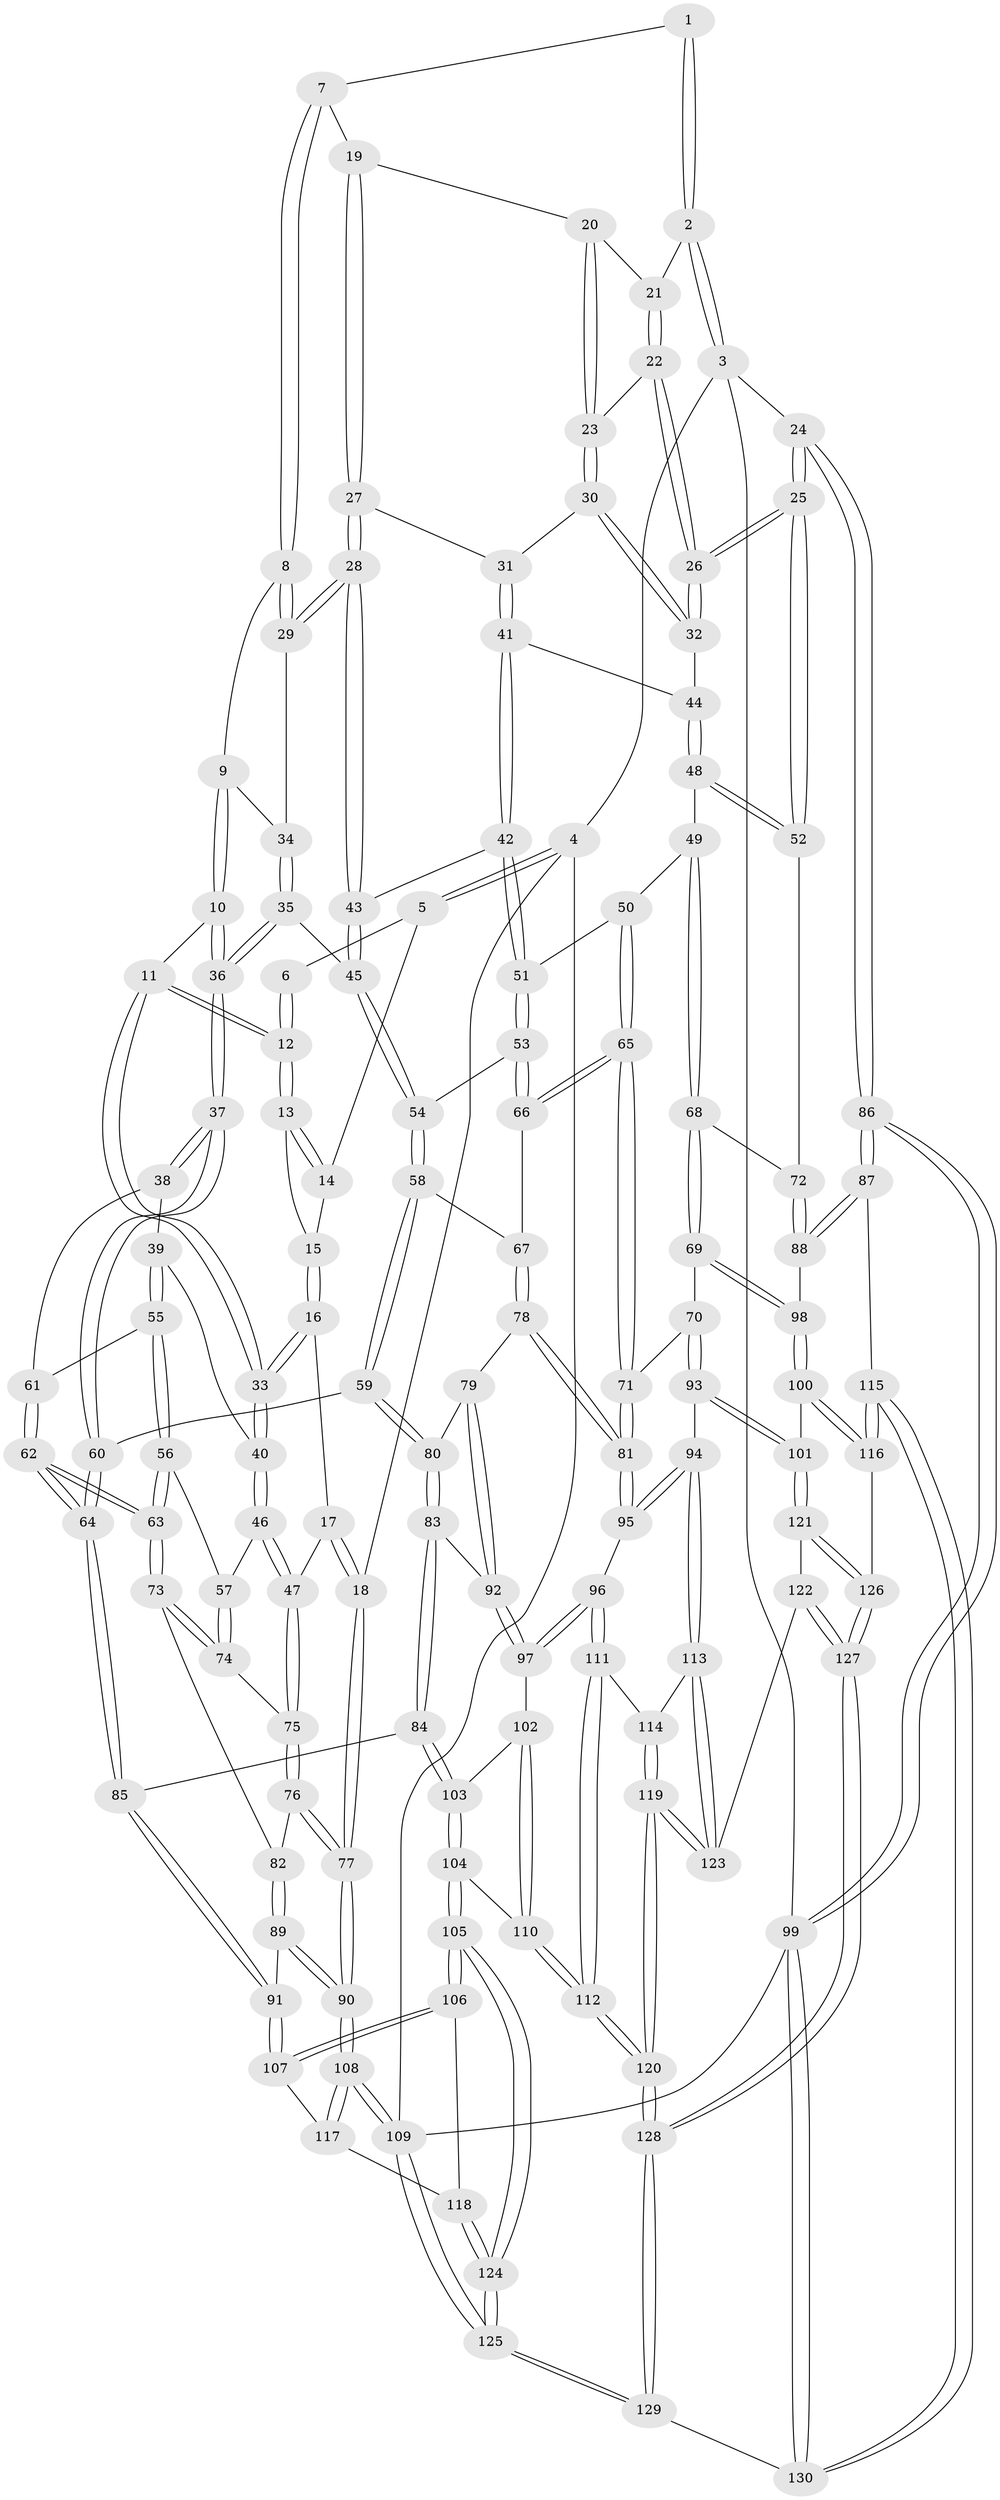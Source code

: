 // Generated by graph-tools (version 1.1) at 2025/03/03/09/25 03:03:29]
// undirected, 130 vertices, 322 edges
graph export_dot {
graph [start="1"]
  node [color=gray90,style=filled];
  1 [pos="+0.4965143710399358+0"];
  2 [pos="+1+0"];
  3 [pos="+1+0"];
  4 [pos="+0+0"];
  5 [pos="+0+0"];
  6 [pos="+0.37561297813394395+0"];
  7 [pos="+0.518899922834971+0"];
  8 [pos="+0.5264102671516789+0.10342921687238457"];
  9 [pos="+0.3730589614632765+0.17253725643167248"];
  10 [pos="+0.30935783040575493+0.1758541537295428"];
  11 [pos="+0.2871794244297535+0.17092375189955614"];
  12 [pos="+0.2787287533957292+0.13917865357951514"];
  13 [pos="+0.2673556041411364+0.13330500490458955"];
  14 [pos="+0.027166347323562226+0"];
  15 [pos="+0.15183505957796534+0.08614844326435199"];
  16 [pos="+0.011952344209024635+0.19242035539680896"];
  17 [pos="+0+0.19641630564267945"];
  18 [pos="+0+0.11493254809444625"];
  19 [pos="+0.7357370025228142+0.10224950156687022"];
  20 [pos="+0.8742945222191293+0"];
  21 [pos="+1+0"];
  22 [pos="+0.9340933569983374+0.20332871857146598"];
  23 [pos="+0.8573594465771242+0.17451248843705436"];
  24 [pos="+1+0.3840743473243597"];
  25 [pos="+1+0.38311677024905644"];
  26 [pos="+0.9795534027876565+0.29310710202375956"];
  27 [pos="+0.7008263935952425+0.1648029465578792"];
  28 [pos="+0.5934473398471476+0.1891338683943052"];
  29 [pos="+0.5921599058335738+0.1876070075958949"];
  30 [pos="+0.8221017769801838+0.21984425687960663"];
  31 [pos="+0.7742699497812218+0.2343550001228107"];
  32 [pos="+0.9251701672526274+0.28241199290357466"];
  33 [pos="+0.2324449497772608+0.2431935897178687"];
  34 [pos="+0.42545913138839486+0.22920681027064516"];
  35 [pos="+0.4883670726303494+0.3185645446954415"];
  36 [pos="+0.428796900196829+0.3586727611139966"];
  37 [pos="+0.3900994493805139+0.4144563385439485"];
  38 [pos="+0.3020555059376193+0.3556174056359226"];
  39 [pos="+0.26664963911871026+0.32617700421718576"];
  40 [pos="+0.23106357017016665+0.274725320119508"];
  41 [pos="+0.7722144835708231+0.30154179375386797"];
  42 [pos="+0.6963865664284652+0.3402928039643793"];
  43 [pos="+0.5822218272404088+0.2420020462845004"];
  44 [pos="+0.7951789246868727+0.3244293872723954"];
  45 [pos="+0.5330750226345662+0.3075157845316245"];
  46 [pos="+0.1261236997917456+0.3801555546869825"];
  47 [pos="+0.10469811930126077+0.3903693139384216"];
  48 [pos="+0.8177039733540807+0.3786231066657485"];
  49 [pos="+0.7906619156851352+0.41061933841431353"];
  50 [pos="+0.7393791755354059+0.41363547779858023"];
  51 [pos="+0.690443200565219+0.36753187066566817"];
  52 [pos="+0.9911650194879741+0.4302987946918228"];
  53 [pos="+0.65626710125423+0.4002469742684191"];
  54 [pos="+0.5404336334088685+0.3221226629474802"];
  55 [pos="+0.234904300220015+0.4074173761624563"];
  56 [pos="+0.2148823523006265+0.42926926905043233"];
  57 [pos="+0.21299625680753767+0.42879338841699416"];
  58 [pos="+0.5667408605126119+0.4630111362034095"];
  59 [pos="+0.4379519405102162+0.47628270847291626"];
  60 [pos="+0.3914125193594956+0.46043768760234133"];
  61 [pos="+0.2597946305049779+0.4232405329289306"];
  62 [pos="+0.29130097274244937+0.5300604708136578"];
  63 [pos="+0.27773589847462793+0.525272786457416"];
  64 [pos="+0.32298518035507073+0.545009041521016"];
  65 [pos="+0.6991389795622254+0.5080147647220418"];
  66 [pos="+0.6395731493126734+0.45536098534505076"];
  67 [pos="+0.5695524783555955+0.4647945389789065"];
  68 [pos="+0.7976040320217255+0.560398740604252"];
  69 [pos="+0.7952421132906442+0.5629268542120572"];
  70 [pos="+0.7342682490681058+0.5480791953465197"];
  71 [pos="+0.7156359868125733+0.5380790470543776"];
  72 [pos="+0.9281415472865702+0.48932043711055156"];
  73 [pos="+0.24642480759403462+0.5239091587660614"];
  74 [pos="+0.17599956674865733+0.4723789603700837"];
  75 [pos="+0.07916477568602348+0.44349763459657576"];
  76 [pos="+0.06905756058463038+0.4555904536859238"];
  77 [pos="+0+0.5866026178742839"];
  78 [pos="+0.5706194430754572+0.5914643127741961"];
  79 [pos="+0.5121318233365062+0.5767072357605386"];
  80 [pos="+0.4957814048807681+0.5567471774415513"];
  81 [pos="+0.577410589022088+0.5994985760424688"];
  82 [pos="+0.15720326743823362+0.5475391401346386"];
  83 [pos="+0.3655494333403403+0.6099934761372849"];
  84 [pos="+0.346004377026085+0.6022218160258133"];
  85 [pos="+0.32515081642916116+0.5854827584420514"];
  86 [pos="+1+0.7565773499153153"];
  87 [pos="+1+0.7646390271666454"];
  88 [pos="+0.9488229594031629+0.6826847686800112"];
  89 [pos="+0.13089946372429184+0.6361273851992921"];
  90 [pos="+0+0.6238234425538884"];
  91 [pos="+0.22018932818678863+0.700450820272982"];
  92 [pos="+0.42629858704294+0.6360408747719267"];
  93 [pos="+0.6325070845982071+0.7213039755616817"];
  94 [pos="+0.6311159974936942+0.7210435583939755"];
  95 [pos="+0.5804840692985723+0.6665139948646004"];
  96 [pos="+0.476079290720618+0.696333941108615"];
  97 [pos="+0.47366647701746994+0.6944734311203346"];
  98 [pos="+0.8111715686553501+0.6282945799008387"];
  99 [pos="+1+1"];
  100 [pos="+0.7464421580984194+0.7628827738875448"];
  101 [pos="+0.6992451525859862+0.7518770297106228"];
  102 [pos="+0.39267484502885486+0.7222207152114635"];
  103 [pos="+0.3567715274884715+0.6477628528134838"];
  104 [pos="+0.3480515331790818+0.8542495015806163"];
  105 [pos="+0.2745014895795357+0.8531670459513219"];
  106 [pos="+0.22202012098906282+0.7131325369060967"];
  107 [pos="+0.22010055613804616+0.7045736727795627"];
  108 [pos="+0+0.6287339010319667"];
  109 [pos="+0+1"];
  110 [pos="+0.35252794442133334+0.8548191527314735"];
  111 [pos="+0.46856656565551613+0.7624179152818465"];
  112 [pos="+0.4092402580792141+0.8723162570708085"];
  113 [pos="+0.6110376732334172+0.7445191965126458"];
  114 [pos="+0.5336576442403355+0.7684747667796993"];
  115 [pos="+0.838092919558254+0.8769500018720502"];
  116 [pos="+0.8085966122982106+0.8612698715706454"];
  117 [pos="+0.058906245142314705+0.754763082729247"];
  118 [pos="+0.09365314574749856+0.8029453393184746"];
  119 [pos="+0.5318226246675323+0.8538822736084309"];
  120 [pos="+0.4452341304498907+0.9063077100697732"];
  121 [pos="+0.6223016491538645+0.8664810993652697"];
  122 [pos="+0.6178851887821522+0.8670695071386765"];
  123 [pos="+0.5706125454971597+0.837623776250103"];
  124 [pos="+0.14119882885948673+0.985660273214576"];
  125 [pos="+0+1"];
  126 [pos="+0.7122851879391097+0.9070676699381413"];
  127 [pos="+0.5559311517990606+1"];
  128 [pos="+0.5308767061437563+1"];
  129 [pos="+0.5320491847557217+1"];
  130 [pos="+0.9128147607102763+1"];
  1 -- 2;
  1 -- 2;
  1 -- 7;
  2 -- 3;
  2 -- 3;
  2 -- 21;
  3 -- 4;
  3 -- 24;
  3 -- 99;
  4 -- 5;
  4 -- 5;
  4 -- 18;
  4 -- 109;
  5 -- 6;
  5 -- 14;
  6 -- 12;
  6 -- 12;
  7 -- 8;
  7 -- 8;
  7 -- 19;
  8 -- 9;
  8 -- 29;
  8 -- 29;
  9 -- 10;
  9 -- 10;
  9 -- 34;
  10 -- 11;
  10 -- 36;
  10 -- 36;
  11 -- 12;
  11 -- 12;
  11 -- 33;
  11 -- 33;
  12 -- 13;
  12 -- 13;
  13 -- 14;
  13 -- 14;
  13 -- 15;
  14 -- 15;
  15 -- 16;
  15 -- 16;
  16 -- 17;
  16 -- 33;
  16 -- 33;
  17 -- 18;
  17 -- 18;
  17 -- 47;
  18 -- 77;
  18 -- 77;
  19 -- 20;
  19 -- 27;
  19 -- 27;
  20 -- 21;
  20 -- 23;
  20 -- 23;
  21 -- 22;
  21 -- 22;
  22 -- 23;
  22 -- 26;
  22 -- 26;
  23 -- 30;
  23 -- 30;
  24 -- 25;
  24 -- 25;
  24 -- 86;
  24 -- 86;
  25 -- 26;
  25 -- 26;
  25 -- 52;
  25 -- 52;
  26 -- 32;
  26 -- 32;
  27 -- 28;
  27 -- 28;
  27 -- 31;
  28 -- 29;
  28 -- 29;
  28 -- 43;
  28 -- 43;
  29 -- 34;
  30 -- 31;
  30 -- 32;
  30 -- 32;
  31 -- 41;
  31 -- 41;
  32 -- 44;
  33 -- 40;
  33 -- 40;
  34 -- 35;
  34 -- 35;
  35 -- 36;
  35 -- 36;
  35 -- 45;
  36 -- 37;
  36 -- 37;
  37 -- 38;
  37 -- 38;
  37 -- 60;
  37 -- 60;
  38 -- 39;
  38 -- 61;
  39 -- 40;
  39 -- 55;
  39 -- 55;
  40 -- 46;
  40 -- 46;
  41 -- 42;
  41 -- 42;
  41 -- 44;
  42 -- 43;
  42 -- 51;
  42 -- 51;
  43 -- 45;
  43 -- 45;
  44 -- 48;
  44 -- 48;
  45 -- 54;
  45 -- 54;
  46 -- 47;
  46 -- 47;
  46 -- 57;
  47 -- 75;
  47 -- 75;
  48 -- 49;
  48 -- 52;
  48 -- 52;
  49 -- 50;
  49 -- 68;
  49 -- 68;
  50 -- 51;
  50 -- 65;
  50 -- 65;
  51 -- 53;
  51 -- 53;
  52 -- 72;
  53 -- 54;
  53 -- 66;
  53 -- 66;
  54 -- 58;
  54 -- 58;
  55 -- 56;
  55 -- 56;
  55 -- 61;
  56 -- 57;
  56 -- 63;
  56 -- 63;
  57 -- 74;
  57 -- 74;
  58 -- 59;
  58 -- 59;
  58 -- 67;
  59 -- 60;
  59 -- 80;
  59 -- 80;
  60 -- 64;
  60 -- 64;
  61 -- 62;
  61 -- 62;
  62 -- 63;
  62 -- 63;
  62 -- 64;
  62 -- 64;
  63 -- 73;
  63 -- 73;
  64 -- 85;
  64 -- 85;
  65 -- 66;
  65 -- 66;
  65 -- 71;
  65 -- 71;
  66 -- 67;
  67 -- 78;
  67 -- 78;
  68 -- 69;
  68 -- 69;
  68 -- 72;
  69 -- 70;
  69 -- 98;
  69 -- 98;
  70 -- 71;
  70 -- 93;
  70 -- 93;
  71 -- 81;
  71 -- 81;
  72 -- 88;
  72 -- 88;
  73 -- 74;
  73 -- 74;
  73 -- 82;
  74 -- 75;
  75 -- 76;
  75 -- 76;
  76 -- 77;
  76 -- 77;
  76 -- 82;
  77 -- 90;
  77 -- 90;
  78 -- 79;
  78 -- 81;
  78 -- 81;
  79 -- 80;
  79 -- 92;
  79 -- 92;
  80 -- 83;
  80 -- 83;
  81 -- 95;
  81 -- 95;
  82 -- 89;
  82 -- 89;
  83 -- 84;
  83 -- 84;
  83 -- 92;
  84 -- 85;
  84 -- 103;
  84 -- 103;
  85 -- 91;
  85 -- 91;
  86 -- 87;
  86 -- 87;
  86 -- 99;
  86 -- 99;
  87 -- 88;
  87 -- 88;
  87 -- 115;
  88 -- 98;
  89 -- 90;
  89 -- 90;
  89 -- 91;
  90 -- 108;
  90 -- 108;
  91 -- 107;
  91 -- 107;
  92 -- 97;
  92 -- 97;
  93 -- 94;
  93 -- 101;
  93 -- 101;
  94 -- 95;
  94 -- 95;
  94 -- 113;
  94 -- 113;
  95 -- 96;
  96 -- 97;
  96 -- 97;
  96 -- 111;
  96 -- 111;
  97 -- 102;
  98 -- 100;
  98 -- 100;
  99 -- 130;
  99 -- 130;
  99 -- 109;
  100 -- 101;
  100 -- 116;
  100 -- 116;
  101 -- 121;
  101 -- 121;
  102 -- 103;
  102 -- 110;
  102 -- 110;
  103 -- 104;
  103 -- 104;
  104 -- 105;
  104 -- 105;
  104 -- 110;
  105 -- 106;
  105 -- 106;
  105 -- 124;
  105 -- 124;
  106 -- 107;
  106 -- 107;
  106 -- 118;
  107 -- 117;
  108 -- 109;
  108 -- 109;
  108 -- 117;
  108 -- 117;
  109 -- 125;
  109 -- 125;
  110 -- 112;
  110 -- 112;
  111 -- 112;
  111 -- 112;
  111 -- 114;
  112 -- 120;
  112 -- 120;
  113 -- 114;
  113 -- 123;
  113 -- 123;
  114 -- 119;
  114 -- 119;
  115 -- 116;
  115 -- 116;
  115 -- 130;
  115 -- 130;
  116 -- 126;
  117 -- 118;
  118 -- 124;
  118 -- 124;
  119 -- 120;
  119 -- 120;
  119 -- 123;
  119 -- 123;
  120 -- 128;
  120 -- 128;
  121 -- 122;
  121 -- 126;
  121 -- 126;
  122 -- 123;
  122 -- 127;
  122 -- 127;
  124 -- 125;
  124 -- 125;
  125 -- 129;
  125 -- 129;
  126 -- 127;
  126 -- 127;
  127 -- 128;
  127 -- 128;
  128 -- 129;
  128 -- 129;
  129 -- 130;
}
